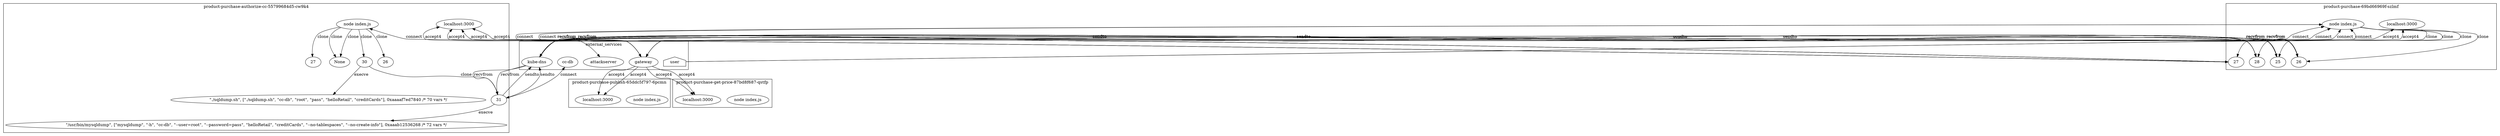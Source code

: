 digraph G {
	subgraph "cluster_ product-purchase-publish-65ddc5f797-6pcmn " {
		label=" product-purchase-publish-65ddc5f797-6pcmn "
		4712 [label="node index.js"]
		"product-purchase-publish_localhost_3000" [label="localhost:3000"]
		"product-purchase-publish_localhost_3000" [label="localhost:3000"]
	}
	subgraph "cluster_ product-purchase-authorize-cc-55799684d5-cw9k4 " {
		label=" product-purchase-authorize-cc-55799684d5-cw9k4 "
		5699 [label="node index.js"]
		"product-purchase-authorize-cc_localhost_3000" [label="localhost:3000"]
		"product-purchase-authorize-cc_localhost_3000" [label="localhost:3000"]
		5699 -> 9653 [label=clone]
		5699 -> 9664 [label=clone]
		5699 -> None [label=clone]
		5699 -> None [label=clone]
		"product-purchase-authorize-cc_localhost_3000" [label="localhost:3000"]
		"product-purchase-authorize-cc_localhost_3000" [label="localhost:3000"]
		5699 -> 11216 [label=clone]
		9653 [label=26]
		9664 [label=27]
		11216 [label=30]
		" product-purchase-authorize-cc-55799684d5-cw9k4 _./sqldump.sh cc-db root pass helloRetail creditCards" [label="\"./sqldump.sh\", [\"./sqldump.sh\", \"cc-db\", \"root\", \"pass\", \"helloRetail\", \"creditCards\"], 0xaaaaf7ed7840 /* 70 vars */"]
		11216 -> " product-purchase-authorize-cc-55799684d5-cw9k4 _./sqldump.sh cc-db root pass helloRetail creditCards" [label=execve]
		11216 -> 11226 [label=clone]
		11226 [label=31]
		" product-purchase-authorize-cc-55799684d5-cw9k4 _mysqldump -h cc-db --user=root --password=pass helloRetail creditCards --no-tablespaces --no-create-info" [label="\"/usr/bin/mysqldump\", [\"mysqldump\", \"-h\", \"cc-db\", \"--user=root\", \"--password=pass\", \"helloRetail\", \"creditCards\", \"--no-tablespaces\", \"--no-create-info\"], 0xaaab12536268 /* 72 vars */"]
		11226 -> " product-purchase-authorize-cc-55799684d5-cw9k4 _mysqldump -h cc-db --user=root --password=pass helloRetail creditCards --no-tablespaces --no-create-info" [label=execve]
	}
	subgraph "cluster_ product-purchase-69bd66969f-szlmf " {
		label=" product-purchase-69bd66969f-szlmf "
		7028 [label="node index.js"]
		"product-purchase_localhost_3000" [label="localhost:3000"]
		"product-purchase_localhost_3000" [label="localhost:3000"]
		7028 -> 9579 [label=clone]
		7028 -> 9576 [label=clone]
		7028 -> 9594 [label=clone]
		7028 -> 9585 [label=clone]
		9579 [label=25]
		9576 [label=26]
		9594 [label=27]
		9585 [label=28]
	}
	subgraph "cluster_ product-purchase-get-price-87bd8f687-qstfp " {
		label=" product-purchase-get-price-87bd8f687-qstfp "
		8653 [label="node index.js"]
		"product-purchase-get-price_localhost_3000" [label="localhost:3000"]
		"product-purchase-get-price_localhost_3000" [label="localhost:3000"]
	}
	subgraph cluster_services {
		label=external_services
		user [shape=house]
		"10.107.89.58_8080" -> "product-purchase-publish_localhost_3000" [label=accept4]
		"10.107.89.58_8080" -> "product-purchase-publish_localhost_3000" [label=accept4]
		"10.107.89.58_8080" -> "product-purchase-authorize-cc_localhost_3000" [label=accept4]
		"10.107.89.58_8080" -> "product-purchase-authorize-cc_localhost_3000" [label=accept4]
		"10.109.54.48_8889" [label=attackserver]
		5699 -> "10.109.54.48_8889" [label=connect dir=both]
		"10.107.89.58_8080" -> "product-purchase-authorize-cc_localhost_3000" [label=accept4]
		"10.107.89.58_8080" -> "product-purchase-authorize-cc_localhost_3000" [label=accept4]
		"10.96.0.10_53" [label="kube-dns"]
		11226 -> "10.96.0.10_53" [label=sendto]
		"10.96.0.10_53" [label="kube-dns"]
		11226 -> "10.96.0.10_53" [label=sendto]
		"10.96.0.10_53" [label="kube-dns"]
		"10.96.0.10_53" -> 11226 [label=recvfrom]
		"10.96.0.10_53" [label="kube-dns"]
		"10.96.0.10_53" -> 11226 [label=recvfrom]
		"10.99.176.125_3306" [label="cc-db"]
		11226 -> "10.99.176.125_3306" [label=connect dir=both]
		user -> "product-purchase_localhost_3000" [label=accept4]
		user -> "product-purchase_localhost_3000" [label=accept4]
		"10.107.89.58_8080" [label=gateway]
		7028 -> "10.107.89.58_8080" [label=connect dir=both]
		"10.107.89.58_8080" [label=gateway]
		7028 -> "10.107.89.58_8080" [label=connect dir=both]
		"10.107.89.58_8080" [label=gateway]
		7028 -> "10.107.89.58_8080" [label=connect dir=both]
		"10.107.89.58_8080" [label=gateway]
		7028 -> "10.107.89.58_8080" [label=connect dir=both]
		"10.107.89.58_8080" [label=gateway]
		7028 -> "10.107.89.58_8080" [label=connect dir=both]
		"10.107.89.58_8080" [label=gateway]
		7028 -> "10.107.89.58_8080" [label=connect dir=both]
		"10.96.0.10_53" [label="kube-dns"]
		9579 -> "10.96.0.10_53" [label=sendto]
		"10.96.0.10_53" [label="kube-dns"]
		9579 -> "10.96.0.10_53" [label=sendto]
		"10.96.0.10_53" [label="kube-dns"]
		"10.96.0.10_53" -> 9579 [label=recvfrom]
		"10.96.0.10_53" [label="kube-dns"]
		"10.96.0.10_53" -> 9579 [label=recvfrom]
		"10.96.0.10_53" [label="kube-dns"]
		9579 -> "10.96.0.10_53" [label=sendto]
		"10.96.0.10_53" [label="kube-dns"]
		9579 -> "10.96.0.10_53" [label=sendto]
		"10.96.0.10_53" [label="kube-dns"]
		"10.96.0.10_53" -> 9579 [label=recvfrom]
		"10.96.0.10_53" [label="kube-dns"]
		"10.96.0.10_53" -> 9579 [label=recvfrom]
		"10.96.0.10_53" [label="kube-dns"]
		9579 -> "10.96.0.10_53" [label=sendto]
		"10.96.0.10_53" [label="kube-dns"]
		9579 -> "10.96.0.10_53" [label=sendto]
		"10.96.0.10_53" [label="kube-dns"]
		"10.96.0.10_53" -> 9579 [label=recvfrom]
		"10.96.0.10_53" [label="kube-dns"]
		"10.96.0.10_53" -> 9579 [label=recvfrom]
		"10.96.0.10_53" [label="kube-dns"]
		9579 -> "10.96.0.10_53" [label=sendto]
		"10.96.0.10_53" [label="kube-dns"]
		9579 -> "10.96.0.10_53" [label=sendto]
		"10.96.0.10_53" [label="kube-dns"]
		"10.96.0.10_53" -> 9579 [label=recvfrom]
		"10.96.0.10_53" [label="kube-dns"]
		"10.96.0.10_53" -> 9579 [label=recvfrom]
		"10.96.0.10_53" [label="kube-dns"]
		9579 -> "10.96.0.10_53" [label=sendto]
		"10.96.0.10_53" [label="kube-dns"]
		9579 -> "10.96.0.10_53" [label=sendto]
		"10.96.0.10_53" [label="kube-dns"]
		"10.96.0.10_53" -> 9579 [label=recvfrom]
		"10.96.0.10_53" [label="kube-dns"]
		"10.96.0.10_53" -> 9579 [label=recvfrom]
		"10.96.0.10_53" [label="kube-dns"]
		9579 -> "10.96.0.10_53" [label=sendto]
		"10.96.0.10_53" [label="kube-dns"]
		9579 -> "10.96.0.10_53" [label=sendto]
		"10.96.0.10_53" [label="kube-dns"]
		"10.96.0.10_53" -> 9579 [label=recvfrom]
		"10.96.0.10_53" [label="kube-dns"]
		"10.96.0.10_53" -> 9579 [label=recvfrom]
		"10.96.0.10_53" [label="kube-dns"]
		9579 -> "10.96.0.10_53" [label=sendto]
		"10.96.0.10_53" [label="kube-dns"]
		9579 -> "10.96.0.10_53" [label=sendto]
		"10.96.0.10_53" [label="kube-dns"]
		"10.96.0.10_53" -> 9579 [label=recvfrom]
		"10.96.0.10_53" [label="kube-dns"]
		"10.96.0.10_53" -> 9579 [label=recvfrom]
		"10.96.0.10_53" [label="kube-dns"]
		9579 -> "10.96.0.10_53" [label=sendto]
		"10.96.0.10_53" [label="kube-dns"]
		9579 -> "10.96.0.10_53" [label=sendto]
		"10.96.0.10_53" [label="kube-dns"]
		"10.96.0.10_53" -> 9579 [label=recvfrom]
		"10.96.0.10_53" [label="kube-dns"]
		"10.96.0.10_53" -> 9579 [label=recvfrom]
		"10.96.0.10_53" [label="kube-dns"]
		9576 -> "10.96.0.10_53" [label=sendto]
		"10.96.0.10_53" [label="kube-dns"]
		9576 -> "10.96.0.10_53" [label=sendto]
		"10.96.0.10_53" [label="kube-dns"]
		"10.96.0.10_53" -> 9576 [label=recvfrom]
		"10.96.0.10_53" [label="kube-dns"]
		"10.96.0.10_53" -> 9576 [label=recvfrom]
		"10.96.0.10_53" [label="kube-dns"]
		9576 -> "10.96.0.10_53" [label=sendto]
		"10.96.0.10_53" [label="kube-dns"]
		9576 -> "10.96.0.10_53" [label=sendto]
		"10.96.0.10_53" [label="kube-dns"]
		"10.96.0.10_53" -> 9576 [label=recvfrom]
		"10.96.0.10_53" [label="kube-dns"]
		"10.96.0.10_53" -> 9576 [label=recvfrom]
		"10.96.0.10_53" [label="kube-dns"]
		9576 -> "10.96.0.10_53" [label=sendto]
		"10.96.0.10_53" [label="kube-dns"]
		9576 -> "10.96.0.10_53" [label=sendto]
		"10.96.0.10_53" [label="kube-dns"]
		"10.96.0.10_53" -> 9576 [label=recvfrom]
		"10.96.0.10_53" [label="kube-dns"]
		"10.96.0.10_53" -> 9576 [label=recvfrom]
		"10.96.0.10_53" [label="kube-dns"]
		9576 -> "10.96.0.10_53" [label=sendto]
		"10.96.0.10_53" [label="kube-dns"]
		9576 -> "10.96.0.10_53" [label=sendto]
		"10.96.0.10_53" [label="kube-dns"]
		"10.96.0.10_53" -> 9576 [label=recvfrom]
		"10.96.0.10_53" [label="kube-dns"]
		"10.96.0.10_53" -> 9576 [label=recvfrom]
		"10.96.0.10_53" [label="kube-dns"]
		9576 -> "10.96.0.10_53" [label=sendto]
		"10.96.0.10_53" [label="kube-dns"]
		9576 -> "10.96.0.10_53" [label=sendto]
		"10.96.0.10_53" [label="kube-dns"]
		"10.96.0.10_53" -> 9576 [label=recvfrom]
		"10.96.0.10_53" [label="kube-dns"]
		"10.96.0.10_53" -> 9576 [label=recvfrom]
		"10.96.0.10_53" [label="kube-dns"]
		9576 -> "10.96.0.10_53" [label=sendto]
		"10.96.0.10_53" [label="kube-dns"]
		9576 -> "10.96.0.10_53" [label=sendto]
		"10.96.0.10_53" [label="kube-dns"]
		"10.96.0.10_53" -> 9576 [label=recvfrom]
		"10.96.0.10_53" [label="kube-dns"]
		"10.96.0.10_53" -> 9576 [label=recvfrom]
		"10.96.0.10_53" [label="kube-dns"]
		9576 -> "10.96.0.10_53" [label=sendto]
		"10.96.0.10_53" [label="kube-dns"]
		9576 -> "10.96.0.10_53" [label=sendto]
		"10.96.0.10_53" [label="kube-dns"]
		"10.96.0.10_53" -> 9576 [label=recvfrom]
		"10.96.0.10_53" [label="kube-dns"]
		"10.96.0.10_53" -> 9576 [label=recvfrom]
		"10.96.0.10_53" [label="kube-dns"]
		9576 -> "10.96.0.10_53" [label=sendto]
		"10.96.0.10_53" [label="kube-dns"]
		9576 -> "10.96.0.10_53" [label=sendto]
		"10.96.0.10_53" [label="kube-dns"]
		"10.96.0.10_53" -> 9576 [label=recvfrom]
		"10.96.0.10_53" [label="kube-dns"]
		"10.96.0.10_53" -> 9576 [label=recvfrom]
		"10.96.0.10_53" [label="kube-dns"]
		9594 -> "10.96.0.10_53" [label=sendto]
		"10.96.0.10_53" [label="kube-dns"]
		9594 -> "10.96.0.10_53" [label=sendto]
		"10.96.0.10_53" [label="kube-dns"]
		"10.96.0.10_53" -> 9594 [label=recvfrom]
		"10.96.0.10_53" [label="kube-dns"]
		"10.96.0.10_53" -> 9594 [label=recvfrom]
		"10.96.0.10_53" [label="kube-dns"]
		9594 -> "10.96.0.10_53" [label=sendto]
		"10.96.0.10_53" [label="kube-dns"]
		9594 -> "10.96.0.10_53" [label=sendto]
		"10.96.0.10_53" [label="kube-dns"]
		"10.96.0.10_53" -> 9594 [label=recvfrom]
		"10.96.0.10_53" [label="kube-dns"]
		"10.96.0.10_53" -> 9594 [label=recvfrom]
		"10.96.0.10_53" [label="kube-dns"]
		9594 -> "10.96.0.10_53" [label=sendto]
		"10.96.0.10_53" [label="kube-dns"]
		9594 -> "10.96.0.10_53" [label=sendto]
		"10.96.0.10_53" [label="kube-dns"]
		"10.96.0.10_53" -> 9594 [label=recvfrom]
		"10.96.0.10_53" [label="kube-dns"]
		"10.96.0.10_53" -> 9594 [label=recvfrom]
		"10.96.0.10_53" [label="kube-dns"]
		9594 -> "10.96.0.10_53" [label=sendto]
		"10.96.0.10_53" [label="kube-dns"]
		9594 -> "10.96.0.10_53" [label=sendto]
		"10.96.0.10_53" [label="kube-dns"]
		"10.96.0.10_53" -> 9594 [label=recvfrom]
		"10.96.0.10_53" [label="kube-dns"]
		"10.96.0.10_53" -> 9594 [label=recvfrom]
		"10.96.0.10_53" [label="kube-dns"]
		9585 -> "10.96.0.10_53" [label=sendto]
		"10.96.0.10_53" [label="kube-dns"]
		9585 -> "10.96.0.10_53" [label=sendto]
		"10.96.0.10_53" [label="kube-dns"]
		"10.96.0.10_53" -> 9585 [label=recvfrom]
		"10.96.0.10_53" [label="kube-dns"]
		"10.96.0.10_53" -> 9585 [label=recvfrom]
		"10.96.0.10_53" [label="kube-dns"]
		9585 -> "10.96.0.10_53" [label=sendto]
		"10.96.0.10_53" [label="kube-dns"]
		9585 -> "10.96.0.10_53" [label=sendto]
		"10.96.0.10_53" [label="kube-dns"]
		"10.96.0.10_53" -> 9585 [label=recvfrom]
		"10.96.0.10_53" [label="kube-dns"]
		"10.96.0.10_53" -> 9585 [label=recvfrom]
		"10.96.0.10_53" [label="kube-dns"]
		9585 -> "10.96.0.10_53" [label=sendto]
		"10.96.0.10_53" [label="kube-dns"]
		9585 -> "10.96.0.10_53" [label=sendto]
		"10.96.0.10_53" [label="kube-dns"]
		"10.96.0.10_53" -> 9585 [label=recvfrom]
		"10.96.0.10_53" [label="kube-dns"]
		"10.96.0.10_53" -> 9585 [label=recvfrom]
		"10.96.0.10_53" [label="kube-dns"]
		9585 -> "10.96.0.10_53" [label=sendto]
		"10.96.0.10_53" [label="kube-dns"]
		9585 -> "10.96.0.10_53" [label=sendto]
		"10.96.0.10_53" [label="kube-dns"]
		"10.96.0.10_53" -> 9585 [label=recvfrom]
		"10.96.0.10_53" [label="kube-dns"]
		"10.96.0.10_53" -> 9585 [label=recvfrom]
		"10.107.89.58_8080" -> "product-purchase-get-price_localhost_3000" [label=accept4]
		"10.107.89.58_8080" -> "product-purchase-get-price_localhost_3000" [label=accept4]
	}
}
